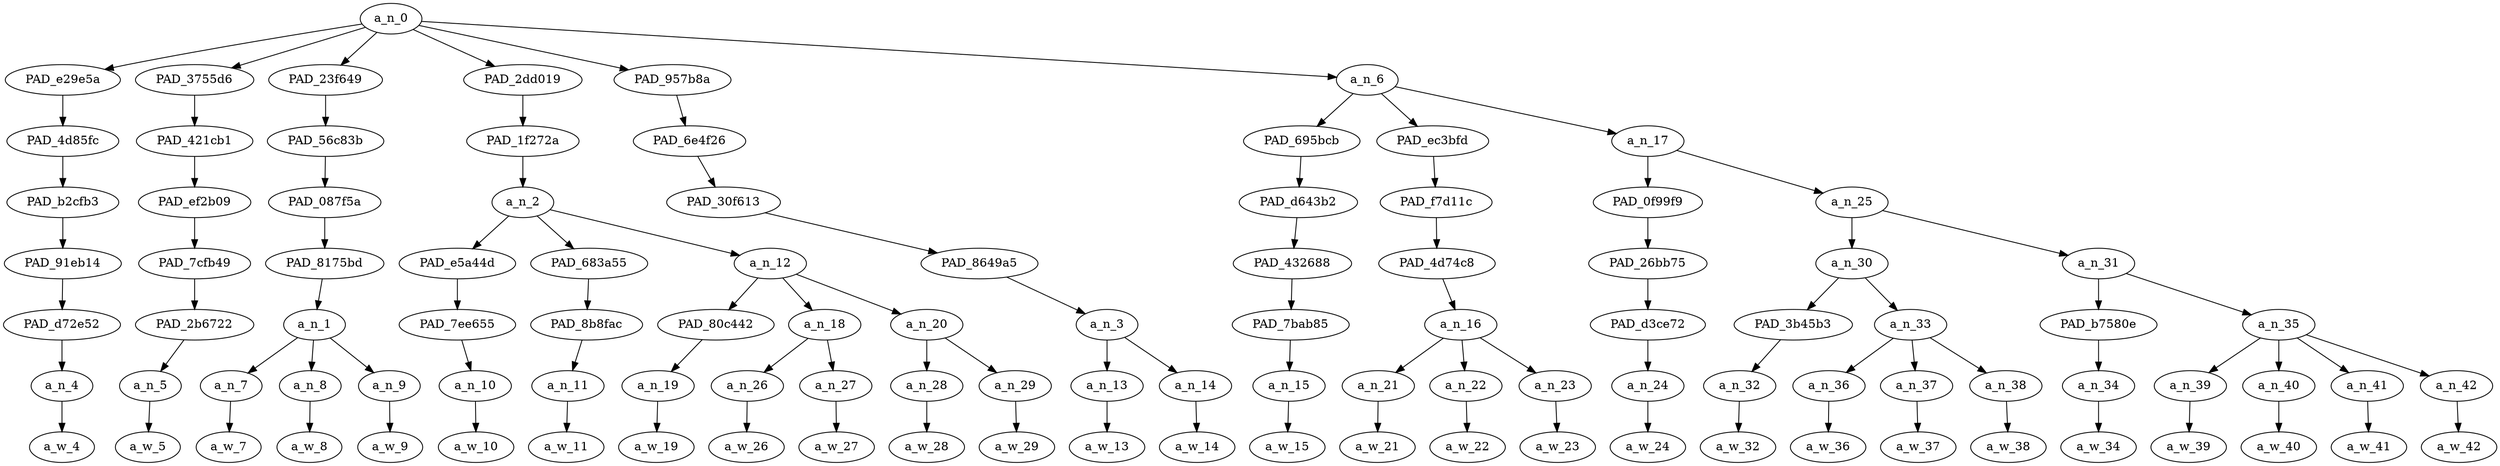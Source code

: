 strict digraph "" {
	a_n_0	[div_dir=1,
		index=0,
		level=7,
		pos="9.64236111111111,7!",
		text_span="[0, 1, 2, 3, 4, 5, 6, 7, 8, 9, 10, 11, 12, 13, 14, 15, 16, 17, 18, 19, 20, 21, 22, 23, 24, 25, 26, 27]",
		value=0.99999999];
	PAD_e29e5a	[div_dir=1,
		index=3,
		level=6,
		pos="12.0,6!",
		text_span="[12]",
		value=0.01745067];
	a_n_0 -> PAD_e29e5a;
	PAD_3755d6	[div_dir=1,
		index=4,
		level=6,
		pos="13.0,6!",
		text_span="[13]",
		value=0.01763659];
	a_n_0 -> PAD_3755d6;
	PAD_23f649	[div_dir=1,
		index=0,
		level=6,
		pos="1.0,6!",
		text_span="[0, 1, 2]",
		value=0.08996618];
	a_n_0 -> PAD_23f649;
	PAD_2dd019	[div_dir=1,
		index=1,
		level=6,
		pos="4.666666666666667,6!",
		text_span="[3, 4, 5, 6, 7, 8, 9]",
		value=0.15906664];
	a_n_0 -> PAD_2dd019;
	PAD_957b8a	[div_dir=1,
		index=2,
		level=6,
		pos="10.5,6!",
		text_span="[10, 11]",
		value=0.04091191];
	a_n_0 -> PAD_957b8a;
	a_n_6	[div_dir=1,
		index=5,
		level=6,
		pos="16.6875,6!",
		text_span="[14, 15, 16, 17, 18, 19, 20, 21, 22, 23, 24, 25, 26, 27]",
		value=0.67483570];
	a_n_0 -> a_n_6;
	PAD_4d85fc	[div_dir=1,
		index=3,
		level=5,
		pos="12.0,5!",
		text_span="[12]",
		value=0.01745067];
	PAD_e29e5a -> PAD_4d85fc;
	PAD_b2cfb3	[div_dir=1,
		index=3,
		level=4,
		pos="12.0,4!",
		text_span="[12]",
		value=0.01745067];
	PAD_4d85fc -> PAD_b2cfb3;
	PAD_91eb14	[div_dir=1,
		index=5,
		level=3,
		pos="12.0,3!",
		text_span="[12]",
		value=0.01745067];
	PAD_b2cfb3 -> PAD_91eb14;
	PAD_d72e52	[div_dir=1,
		index=7,
		level=2,
		pos="12.0,2!",
		text_span="[12]",
		value=0.01745067];
	PAD_91eb14 -> PAD_d72e52;
	a_n_4	[div_dir=1,
		index=12,
		level=1,
		pos="12.0,1!",
		text_span="[12]",
		value=0.01745067];
	PAD_d72e52 -> a_n_4;
	a_w_4	[div_dir=0,
		index=12,
		level=0,
		pos="12,0!",
		text_span="[12]",
		value=i];
	a_n_4 -> a_w_4;
	PAD_421cb1	[div_dir=1,
		index=4,
		level=5,
		pos="13.0,5!",
		text_span="[13]",
		value=0.01763659];
	PAD_3755d6 -> PAD_421cb1;
	PAD_ef2b09	[div_dir=1,
		index=4,
		level=4,
		pos="13.0,4!",
		text_span="[13]",
		value=0.01763659];
	PAD_421cb1 -> PAD_ef2b09;
	PAD_7cfb49	[div_dir=1,
		index=6,
		level=3,
		pos="13.0,3!",
		text_span="[13]",
		value=0.01763659];
	PAD_ef2b09 -> PAD_7cfb49;
	PAD_2b6722	[div_dir=1,
		index=8,
		level=2,
		pos="13.0,2!",
		text_span="[13]",
		value=0.01763659];
	PAD_7cfb49 -> PAD_2b6722;
	a_n_5	[div_dir=1,
		index=13,
		level=1,
		pos="13.0,1!",
		text_span="[13]",
		value=0.01763659];
	PAD_2b6722 -> a_n_5;
	a_w_5	[div_dir=0,
		index=13,
		level=0,
		pos="13,0!",
		text_span="[13]",
		value=only];
	a_n_5 -> a_w_5;
	PAD_56c83b	[div_dir=1,
		index=0,
		level=5,
		pos="1.0,5!",
		text_span="[0, 1, 2]",
		value=0.08996618];
	PAD_23f649 -> PAD_56c83b;
	PAD_087f5a	[div_dir=1,
		index=0,
		level=4,
		pos="1.0,4!",
		text_span="[0, 1, 2]",
		value=0.08996618];
	PAD_56c83b -> PAD_087f5a;
	PAD_8175bd	[div_dir=1,
		index=0,
		level=3,
		pos="1.0,3!",
		text_span="[0, 1, 2]",
		value=0.08996618];
	PAD_087f5a -> PAD_8175bd;
	a_n_1	[div_dir=1,
		index=0,
		level=2,
		pos="1.0,2!",
		text_span="[0, 1, 2]",
		value=0.08996618];
	PAD_8175bd -> a_n_1;
	a_n_7	[div_dir=1,
		index=0,
		level=1,
		pos="0.0,1!",
		text_span="[0]",
		value=0.02787523];
	a_n_1 -> a_n_7;
	a_n_8	[div_dir=1,
		index=1,
		level=1,
		pos="1.0,1!",
		text_span="[1]",
		value=0.03506406];
	a_n_1 -> a_n_8;
	a_n_9	[div_dir=-1,
		index=2,
		level=1,
		pos="2.0,1!",
		text_span="[2]",
		value=0.02690951];
	a_n_1 -> a_n_9;
	a_w_7	[div_dir=0,
		index=0,
		level=0,
		pos="0,0!",
		text_span="[0]",
		value="<user>"];
	a_n_7 -> a_w_7;
	a_w_8	[div_dir=0,
		index=1,
		level=0,
		pos="1,0!",
		text_span="[1]",
		value=oh];
	a_n_8 -> a_w_8;
	a_w_9	[div_dir=0,
		index=2,
		level=0,
		pos="2,0!",
		text_span="[2]",
		value=yeah];
	a_n_9 -> a_w_9;
	PAD_1f272a	[div_dir=1,
		index=1,
		level=5,
		pos="4.666666666666667,5!",
		text_span="[3, 4, 5, 6, 7, 8, 9]",
		value=0.15906664];
	PAD_2dd019 -> PAD_1f272a;
	a_n_2	[div_dir=1,
		index=1,
		level=4,
		pos="4.666666666666667,4!",
		text_span="[3, 4, 5, 6, 7, 8, 9]",
		value=0.15906664];
	PAD_1f272a -> a_n_2;
	PAD_e5a44d	[div_dir=-1,
		index=1,
		level=3,
		pos="3.0,3!",
		text_span="[3]",
		value=0.02108683];
	a_n_2 -> PAD_e5a44d;
	PAD_683a55	[div_dir=-1,
		index=2,
		level=3,
		pos="4.0,3!",
		text_span="[4]",
		value=0.01881187];
	a_n_2 -> PAD_683a55;
	a_n_12	[div_dir=1,
		index=3,
		level=3,
		pos="7.0,3!",
		text_span="[5, 6, 7, 8, 9]",
		value=0.11909732];
	a_n_2 -> a_n_12;
	PAD_7ee655	[div_dir=-1,
		index=1,
		level=2,
		pos="3.0,2!",
		text_span="[3]",
		value=0.02108683];
	PAD_e5a44d -> PAD_7ee655;
	a_n_10	[div_dir=-1,
		index=3,
		level=1,
		pos="3.0,1!",
		text_span="[3]",
		value=0.02108683];
	PAD_7ee655 -> a_n_10;
	a_w_10	[div_dir=0,
		index=3,
		level=0,
		pos="3,0!",
		text_span="[3]",
		value=that];
	a_n_10 -> a_w_10;
	PAD_8b8fac	[div_dir=-1,
		index=2,
		level=2,
		pos="4.0,2!",
		text_span="[4]",
		value=0.01881187];
	PAD_683a55 -> PAD_8b8fac;
	a_n_11	[div_dir=-1,
		index=4,
		level=1,
		pos="4.0,1!",
		text_span="[4]",
		value=0.01881187];
	PAD_8b8fac -> a_n_11;
	a_w_11	[div_dir=0,
		index=4,
		level=0,
		pos="4,0!",
		text_span="[4]",
		value=too];
	a_n_11 -> a_w_11;
	PAD_80c442	[div_dir=1,
		index=4,
		level=2,
		pos="7.0,2!",
		text_span="[7]",
		value=0.01976795];
	a_n_12 -> PAD_80c442;
	a_n_18	[div_dir=1,
		index=3,
		level=2,
		pos="5.5,2!",
		text_span="[5, 6]",
		value=0.06052108];
	a_n_12 -> a_n_18;
	a_n_20	[div_dir=1,
		index=5,
		level=2,
		pos="8.5,2!",
		text_span="[8, 9]",
		value=0.03867294];
	a_n_12 -> a_n_20;
	a_n_19	[div_dir=1,
		index=7,
		level=1,
		pos="7.0,1!",
		text_span="[7]",
		value=0.01976795];
	PAD_80c442 -> a_n_19;
	a_w_19	[div_dir=0,
		index=7,
		level=0,
		pos="7,0!",
		text_span="[7]",
		value=and];
	a_n_19 -> a_w_19;
	a_n_26	[div_dir=1,
		index=5,
		level=1,
		pos="5.0,1!",
		text_span="[5]",
		value=0.02105544];
	a_n_18 -> a_n_26;
	a_n_27	[div_dir=1,
		index=6,
		level=1,
		pos="6.0,1!",
		text_span="[6]",
		value=0.03934510];
	a_n_18 -> a_n_27;
	a_w_26	[div_dir=0,
		index=5,
		level=0,
		pos="5,0!",
		text_span="[5]",
		value=before];
	a_n_26 -> a_w_26;
	a_w_27	[div_dir=0,
		index=6,
		level=0,
		pos="6,0!",
		text_span="[6]",
		value=twitter];
	a_n_27 -> a_w_27;
	a_n_28	[div_dir=1,
		index=8,
		level=1,
		pos="8.0,1!",
		text_span="[8]",
		value=0.01668985];
	a_n_20 -> a_n_28;
	a_n_29	[div_dir=-1,
		index=9,
		level=1,
		pos="9.0,1!",
		text_span="[9]",
		value=0.02192683];
	a_n_20 -> a_n_29;
	a_w_28	[div_dir=0,
		index=8,
		level=0,
		pos="8,0!",
		text_span="[8]",
		value=before1];
	a_n_28 -> a_w_28;
	a_w_29	[div_dir=0,
		index=9,
		level=0,
		pos="9,0!",
		text_span="[9]",
		value="<number>"];
	a_n_29 -> a_w_29;
	PAD_6e4f26	[div_dir=1,
		index=2,
		level=5,
		pos="10.5,5!",
		text_span="[10, 11]",
		value=0.04091191];
	PAD_957b8a -> PAD_6e4f26;
	PAD_30f613	[div_dir=1,
		index=2,
		level=4,
		pos="10.5,4!",
		text_span="[10, 11]",
		value=0.04091191];
	PAD_6e4f26 -> PAD_30f613;
	PAD_8649a5	[div_dir=1,
		index=4,
		level=3,
		pos="10.5,3!",
		text_span="[10, 11]",
		value=0.04091191];
	PAD_30f613 -> PAD_8649a5;
	a_n_3	[div_dir=1,
		index=6,
		level=2,
		pos="10.5,2!",
		text_span="[10, 11]",
		value=0.04091191];
	PAD_8649a5 -> a_n_3;
	a_n_13	[div_dir=-1,
		index=10,
		level=1,
		pos="10.0,1!",
		text_span="[10]",
		value=0.02165510];
	a_n_3 -> a_n_13;
	a_n_14	[div_dir=1,
		index=11,
		level=1,
		pos="11.0,1!",
		text_span="[11]",
		value=0.01921604];
	a_n_3 -> a_n_14;
	a_w_13	[div_dir=0,
		index=10,
		level=0,
		pos="10,0!",
		text_span="[10]",
		value=months];
	a_n_13 -> a_w_13;
	a_w_14	[div_dir=0,
		index=11,
		level=0,
		pos="11,0!",
		text_span="[11]",
		value=ago];
	a_n_14 -> a_w_14;
	PAD_695bcb	[div_dir=-1,
		index=5,
		level=5,
		pos="14.0,5!",
		text_span="[14]",
		value=0.02235846];
	a_n_6 -> PAD_695bcb;
	PAD_ec3bfd	[div_dir=1,
		index=6,
		level=5,
		pos="16.0,5!",
		text_span="[15, 16, 17]",
		value=0.11446459];
	a_n_6 -> PAD_ec3bfd;
	a_n_17	[div_dir=-1,
		index=7,
		level=5,
		pos="20.0625,5!",
		text_span="[18, 19, 20, 21, 22, 23, 24, 25, 26, 27]",
		value=0.53796871];
	a_n_6 -> a_n_17;
	PAD_d643b2	[div_dir=-1,
		index=5,
		level=4,
		pos="14.0,4!",
		text_span="[14]",
		value=0.02235846];
	PAD_695bcb -> PAD_d643b2;
	PAD_432688	[div_dir=-1,
		index=7,
		level=3,
		pos="14.0,3!",
		text_span="[14]",
		value=0.02235846];
	PAD_d643b2 -> PAD_432688;
	PAD_7bab85	[div_dir=-1,
		index=9,
		level=2,
		pos="14.0,2!",
		text_span="[14]",
		value=0.02235846];
	PAD_432688 -> PAD_7bab85;
	a_n_15	[div_dir=-1,
		index=14,
		level=1,
		pos="14.0,1!",
		text_span="[14]",
		value=0.02235846];
	PAD_7bab85 -> a_n_15;
	a_w_15	[div_dir=0,
		index=14,
		level=0,
		pos="14,0!",
		text_span="[14]",
		value=knew];
	a_n_15 -> a_w_15;
	PAD_f7d11c	[div_dir=1,
		index=6,
		level=4,
		pos="16.0,4!",
		text_span="[15, 16, 17]",
		value=0.11446459];
	PAD_ec3bfd -> PAD_f7d11c;
	PAD_4d74c8	[div_dir=1,
		index=8,
		level=3,
		pos="16.0,3!",
		text_span="[15, 16, 17]",
		value=0.11446459];
	PAD_f7d11c -> PAD_4d74c8;
	a_n_16	[div_dir=1,
		index=10,
		level=2,
		pos="16.0,2!",
		text_span="[15, 16, 17]",
		value=0.11446459];
	PAD_4d74c8 -> a_n_16;
	a_n_21	[div_dir=1,
		index=15,
		level=1,
		pos="15.0,1!",
		text_span="[15]",
		value=0.02393471];
	a_n_16 -> a_n_21;
	a_n_22	[div_dir=-1,
		index=16,
		level=1,
		pos="16.0,1!",
		text_span="[16]",
		value=0.04832315];
	a_n_16 -> a_n_22;
	a_n_23	[div_dir=1,
		index=17,
		level=1,
		pos="17.0,1!",
		text_span="[17]",
		value=0.04203995];
	a_n_16 -> a_n_23;
	a_w_21	[div_dir=0,
		index=15,
		level=0,
		pos="15,0!",
		text_span="[15]",
		value=one];
	a_n_21 -> a_w_21;
	a_w_22	[div_dir=0,
		index=16,
		level=0,
		pos="16,0!",
		text_span="[16]",
		value=lesbian];
	a_n_22 -> a_w_22;
	a_w_23	[div_dir=0,
		index=17,
		level=0,
		pos="17,0!",
		text_span="[17]",
		value=couple];
	a_n_23 -> a_w_23;
	PAD_0f99f9	[div_dir=1,
		index=7,
		level=4,
		pos="18.0,4!",
		text_span="[18]",
		value=0.01972743];
	a_n_17 -> PAD_0f99f9;
	a_n_25	[div_dir=-1,
		index=8,
		level=4,
		pos="22.125,4!",
		text_span="[19, 20, 21, 22, 23, 24, 25, 26, 27]",
		value=0.51820761];
	a_n_17 -> a_n_25;
	PAD_26bb75	[div_dir=1,
		index=9,
		level=3,
		pos="18.0,3!",
		text_span="[18]",
		value=0.01972743];
	PAD_0f99f9 -> PAD_26bb75;
	PAD_d3ce72	[div_dir=1,
		index=11,
		level=2,
		pos="18.0,2!",
		text_span="[18]",
		value=0.01972743];
	PAD_26bb75 -> PAD_d3ce72;
	a_n_24	[div_dir=1,
		index=18,
		level=1,
		pos="18.0,1!",
		text_span="[18]",
		value=0.01972743];
	PAD_d3ce72 -> a_n_24;
	a_w_24	[div_dir=0,
		index=18,
		level=0,
		pos="18,0!",
		text_span="[18]",
		value=that1];
	a_n_24 -> a_w_24;
	a_n_30	[div_dir=1,
		index=10,
		level=3,
		pos="20.0,3!",
		text_span="[19, 20, 21, 22]",
		value=0.09898708];
	a_n_25 -> a_n_30;
	a_n_31	[div_dir=-1,
		index=11,
		level=3,
		pos="24.25,3!",
		text_span="[23, 24, 25, 26, 27]",
		value=0.41917823];
	a_n_25 -> a_n_31;
	PAD_3b45b3	[div_dir=1,
		index=12,
		level=2,
		pos="19.0,2!",
		text_span="[19]",
		value=0.02060314];
	a_n_30 -> PAD_3b45b3;
	a_n_33	[div_dir=1,
		index=13,
		level=2,
		pos="21.0,2!",
		text_span="[20, 21, 22]",
		value=0.07820541];
	a_n_30 -> a_n_33;
	a_n_32	[div_dir=1,
		index=19,
		level=1,
		pos="19.0,1!",
		text_span="[19]",
		value=0.02060314];
	PAD_3b45b3 -> a_n_32;
	a_w_32	[div_dir=0,
		index=19,
		level=0,
		pos="19,0!",
		text_span="[19]",
		value=it];
	a_n_32 -> a_w_32;
	a_n_36	[div_dir=-1,
		index=20,
		level=1,
		pos="20.0,1!",
		text_span="[20]",
		value=0.02247752];
	a_n_33 -> a_n_36;
	a_n_37	[div_dir=1,
		index=21,
		level=1,
		pos="21.0,1!",
		text_span="[21]",
		value=0.02203462];
	a_n_33 -> a_n_37;
	a_n_38	[div_dir=1,
		index=22,
		level=1,
		pos="22.0,1!",
		text_span="[22]",
		value=0.03352802];
	a_n_33 -> a_n_38;
	a_w_36	[div_dir=0,
		index=20,
		level=0,
		pos="20,0!",
		text_span="[20]",
		value=all];
	a_n_36 -> a_w_36;
	a_w_37	[div_dir=0,
		index=21,
		level=0,
		pos="21,0!",
		text_span="[21]",
		value=my];
	a_n_37 -> a_w_37;
	a_w_38	[div_dir=0,
		index=22,
		level=0,
		pos="22,0!",
		text_span="[22]",
		value=friends];
	a_n_38 -> a_w_38;
	PAD_b7580e	[div_dir=1,
		index=14,
		level=2,
		pos="23.0,2!",
		text_span="[23]",
		value=0.03345325];
	a_n_31 -> PAD_b7580e;
	a_n_35	[div_dir=-1,
		index=15,
		level=2,
		pos="25.5,2!",
		text_span="[24, 25, 26, 27]",
		value=0.38552549];
	a_n_31 -> a_n_35;
	a_n_34	[div_dir=1,
		index=23,
		level=1,
		pos="23.0,1!",
		text_span="[23]",
		value=0.03345325];
	PAD_b7580e -> a_n_34;
	a_w_34	[div_dir=0,
		index=23,
		level=0,
		pos="23,0!",
		text_span="[23]",
		value=were];
	a_n_34 -> a_w_34;
	a_n_39	[div_dir=-1,
		index=24,
		level=1,
		pos="24.0,1!",
		text_span="[24]",
		value=0.13951941];
	a_n_35 -> a_n_39;
	a_n_40	[div_dir=1,
		index=25,
		level=1,
		pos="25.0,1!",
		text_span="[25]",
		value=0.08605229];
	a_n_35 -> a_n_40;
	a_n_41	[div_dir=-1,
		index=26,
		level=1,
		pos="26.0,1!",
		text_span="[26]",
		value=0.10269673];
	a_n_35 -> a_n_41;
	a_n_42	[div_dir=-1,
		index=27,
		level=1,
		pos="27.0,1!",
		text_span="[27]",
		value=0.05699902];
	a_n_35 -> a_n_42;
	a_w_39	[div_dir=0,
		index=24,
		level=0,
		pos="24,0!",
		text_span="[24]",
		value=cishet];
	a_n_39 -> a_w_39;
	a_w_40	[div_dir=0,
		index=25,
		level=0,
		pos="25,0!",
		text_span="[25]",
		value=white];
	a_n_40 -> a_w_40;
	a_w_41	[div_dir=0,
		index=26,
		level=0,
		pos="26,0!",
		text_span="[26]",
		value=suburban];
	a_n_41 -> a_w_41;
	a_w_42	[div_dir=0,
		index=27,
		level=0,
		pos="27,0!",
		text_span="[27]",
		value=guys];
	a_n_42 -> a_w_42;
}

